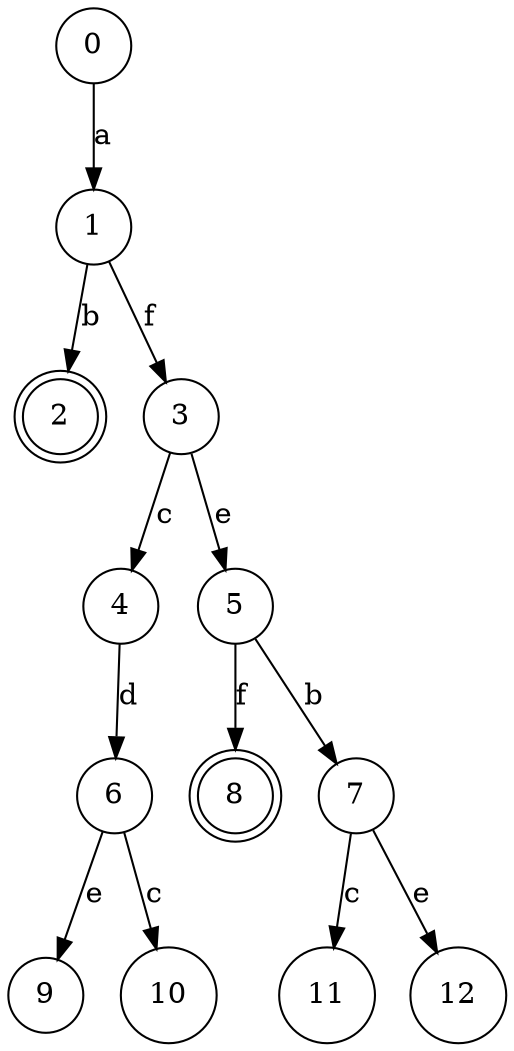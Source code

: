 digraph {
  node [shape=circle];
  2 [shape=doublecircle];
  8 [shape=doublecircle];
  0 -> 1 [label="a"];
  1 -> 2 [label="b"];
  1 -> 3 [label="f"];
  3 -> 4 [label="c"];
  3 -> 5 [label="e"];
  4 -> 6 [label="d"];
  5 -> 7 [label="b"];
  5 -> 8 [label="f"];
  6 -> 9 [label="e"];
  6 -> 10 [label="c"];
  7 -> 11 [label="c"];
  7 -> 12 [label="e"];
}
